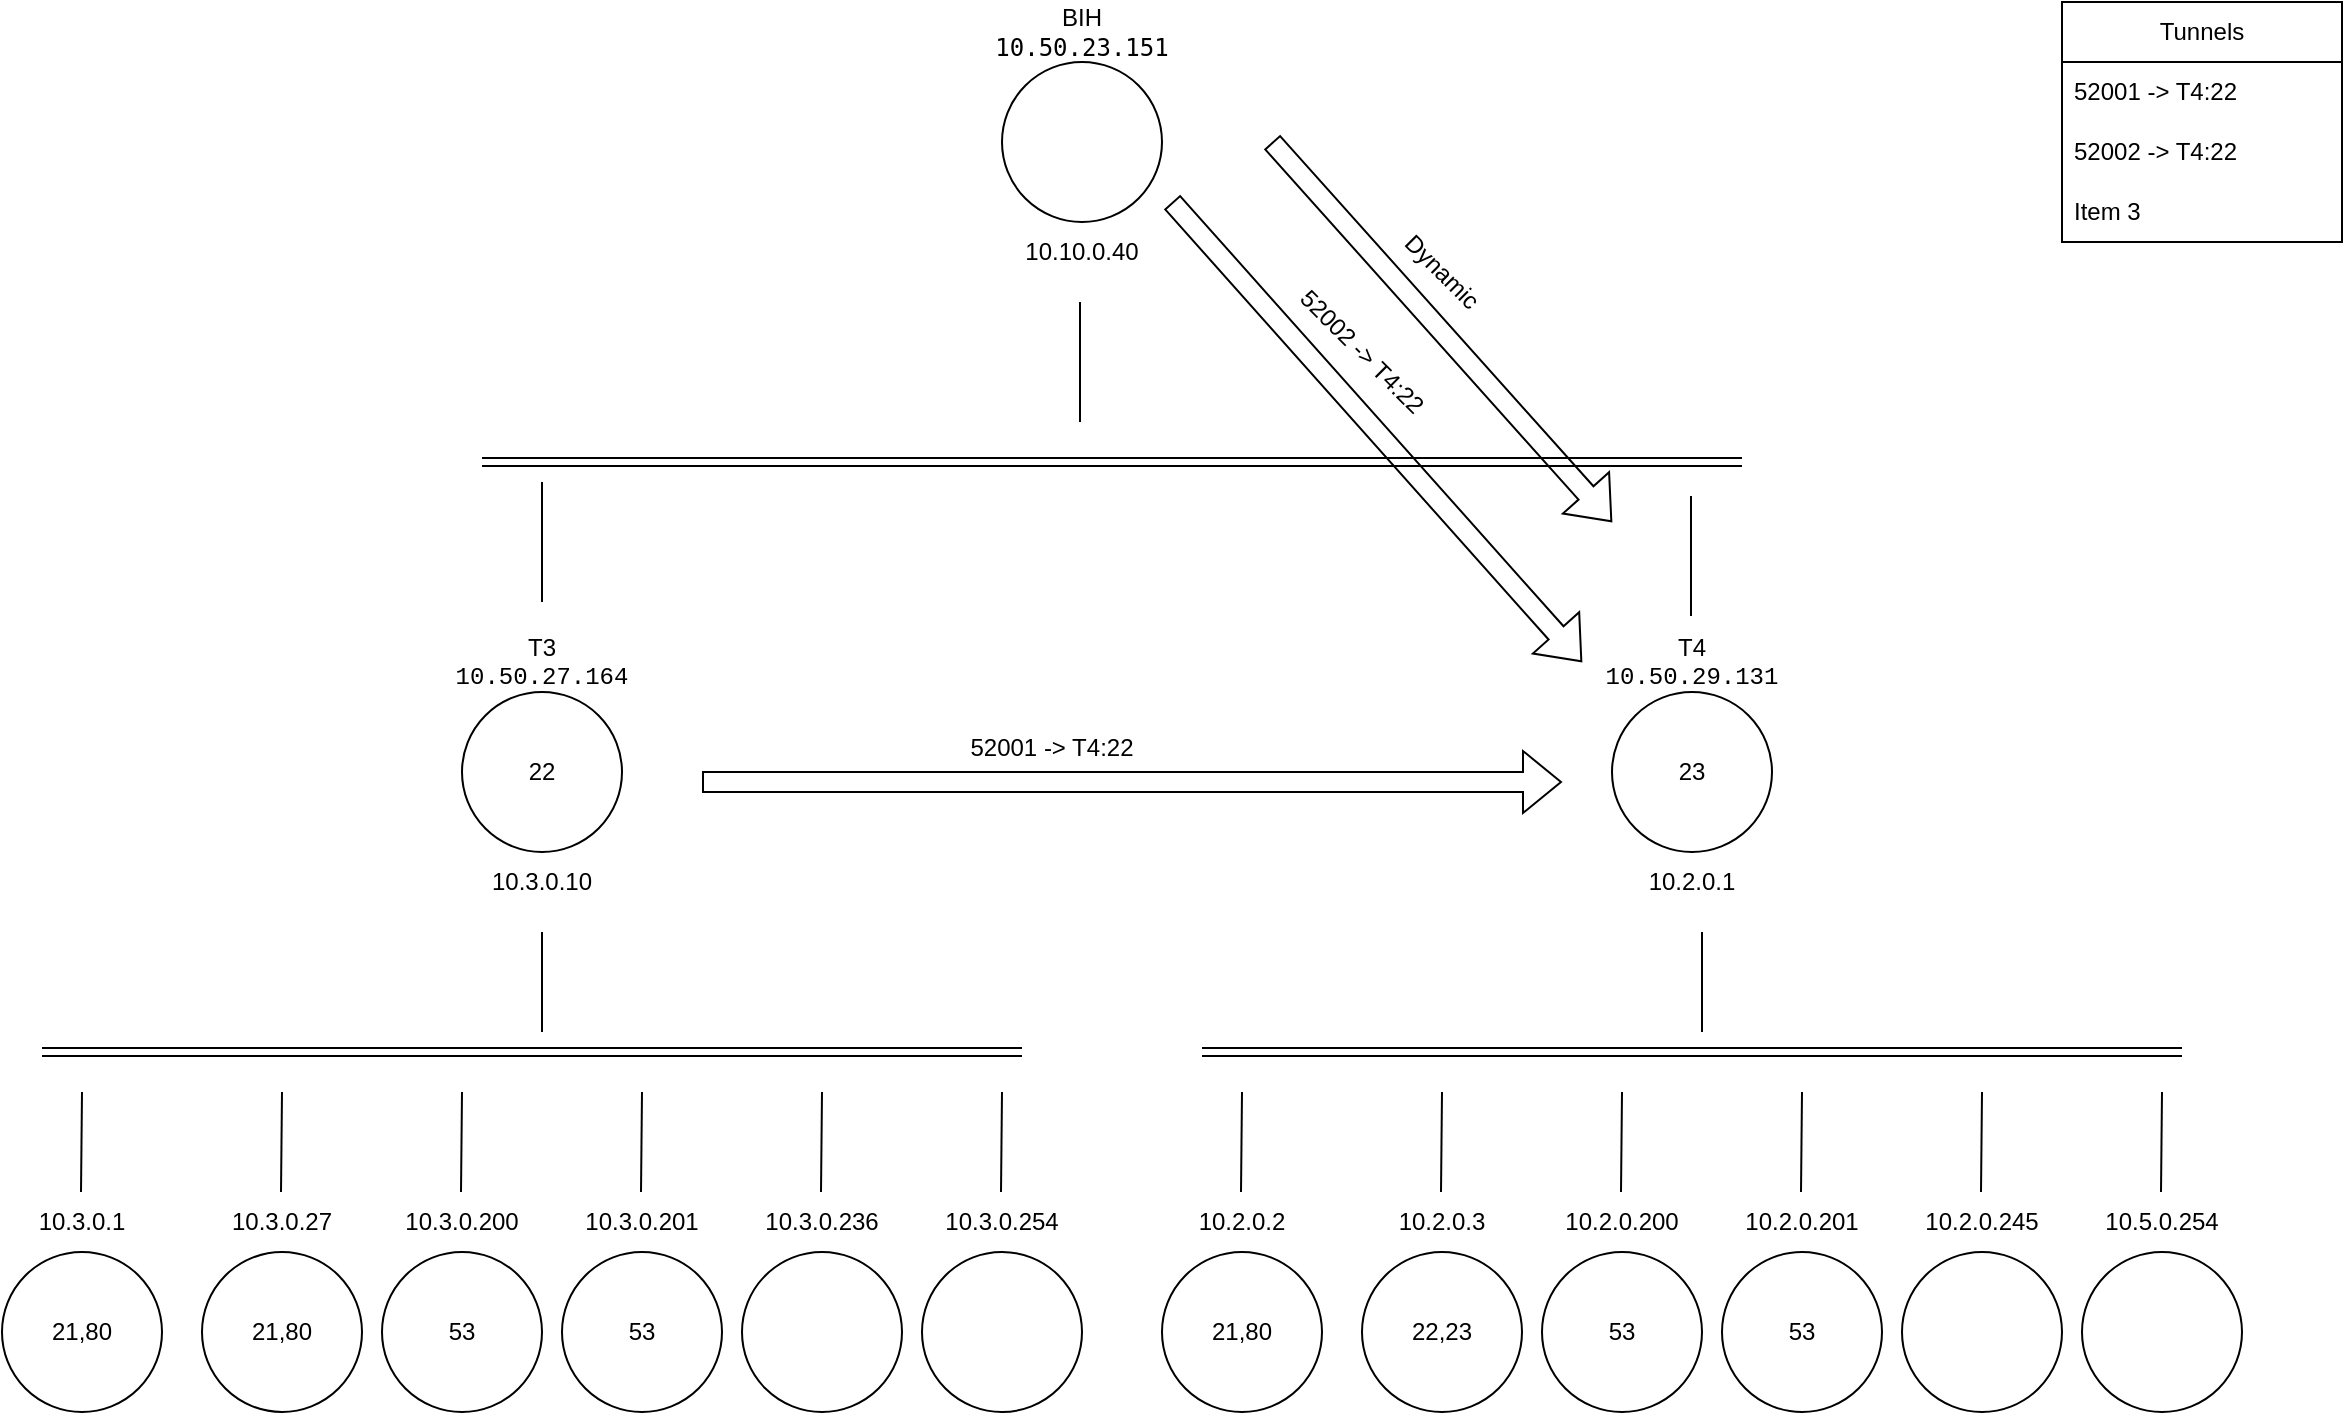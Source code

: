 <mxfile version="24.8.4">
  <diagram name="Page-1" id="ixsg6e2AebfVxs17hwH2">
    <mxGraphModel dx="2284" dy="822" grid="1" gridSize="10" guides="1" tooltips="1" connect="1" arrows="1" fold="1" page="1" pageScale="1" pageWidth="850" pageHeight="1100" math="0" shadow="0">
      <root>
        <mxCell id="0" />
        <mxCell id="1" parent="0" />
        <mxCell id="Y8kWIEE1diTFadLrnRW2-1" value="" style="ellipse;whiteSpace=wrap;html=1;aspect=fixed;" vertex="1" parent="1">
          <mxGeometry x="80" y="110" width="80" height="80" as="geometry" />
        </mxCell>
        <mxCell id="Y8kWIEE1diTFadLrnRW2-2" value="" style="ellipse;whiteSpace=wrap;html=1;aspect=fixed;" vertex="1" parent="1">
          <mxGeometry x="-190" y="425" width="80" height="80" as="geometry" />
        </mxCell>
        <mxCell id="Y8kWIEE1diTFadLrnRW2-3" value="&lt;div&gt;BIH&lt;/div&gt;&lt;div&gt;&lt;code&gt;&lt;code&gt;&lt;code&gt;10.50.23.151&lt;/code&gt;&lt;/code&gt;&lt;/code&gt;&lt;/div&gt;" style="text;html=1;align=center;verticalAlign=middle;whiteSpace=wrap;rounded=0;" vertex="1" parent="1">
          <mxGeometry x="90" y="80" width="60" height="30" as="geometry" />
        </mxCell>
        <mxCell id="Y8kWIEE1diTFadLrnRW2-4" value="10.3.0.1" style="text;html=1;align=center;verticalAlign=middle;whiteSpace=wrap;rounded=0;" vertex="1" parent="1">
          <mxGeometry x="-410" y="675" width="60" height="30" as="geometry" />
        </mxCell>
        <mxCell id="Y8kWIEE1diTFadLrnRW2-5" value="T3&lt;br&gt;&lt;div&gt;&lt;code class=&quot;western&quot;&gt;10.50.27.164&lt;/code&gt;&lt;/div&gt;&lt;div&gt;&lt;style type=&quot;text/css&quot;&gt;blockquote { margin-left: 0.39in; margin-right: 0.39in; background: transparent }p { margin-bottom: 0.1in; line-height: 115%; background: transparent }code.western { font-family: &quot;Liberation Mono&quot;, monospace }code.cjk { font-family: &quot;Noto Sans Mono CJK SC&quot;, monospace }code.ctl { font-family: &quot;Liberation Mono&quot;, monospace }&lt;/style&gt;&lt;/div&gt;" style="text;html=1;align=center;verticalAlign=middle;whiteSpace=wrap;rounded=0;" vertex="1" parent="1">
          <mxGeometry x="-180" y="395" width="60" height="30" as="geometry" />
        </mxCell>
        <mxCell id="Y8kWIEE1diTFadLrnRW2-6" value="" style="ellipse;whiteSpace=wrap;html=1;aspect=fixed;" vertex="1" parent="1">
          <mxGeometry x="-420" y="705" width="80" height="80" as="geometry" />
        </mxCell>
        <mxCell id="Y8kWIEE1diTFadLrnRW2-7" value="" style="endArrow=none;html=1;rounded=0;" edge="1" parent="1">
          <mxGeometry width="50" height="50" relative="1" as="geometry">
            <mxPoint x="-150" y="595" as="sourcePoint" />
            <mxPoint x="-150" y="545" as="targetPoint" />
          </mxGeometry>
        </mxCell>
        <mxCell id="Y8kWIEE1diTFadLrnRW2-8" value="" style="endArrow=none;html=1;rounded=0;" edge="1" parent="1">
          <mxGeometry width="50" height="50" relative="1" as="geometry">
            <mxPoint x="-150" y="380" as="sourcePoint" />
            <mxPoint x="-150" y="320" as="targetPoint" />
          </mxGeometry>
        </mxCell>
        <mxCell id="Y8kWIEE1diTFadLrnRW2-9" value="21,80" style="text;html=1;align=center;verticalAlign=middle;whiteSpace=wrap;rounded=0;" vertex="1" parent="1">
          <mxGeometry x="-410" y="730" width="60" height="30" as="geometry" />
        </mxCell>
        <mxCell id="Y8kWIEE1diTFadLrnRW2-11" value="10.3.0.10" style="text;html=1;align=center;verticalAlign=middle;whiteSpace=wrap;rounded=0;" vertex="1" parent="1">
          <mxGeometry x="-180" y="505" width="60" height="30" as="geometry" />
        </mxCell>
        <mxCell id="Y8kWIEE1diTFadLrnRW2-12" value="22" style="text;html=1;align=center;verticalAlign=middle;whiteSpace=wrap;rounded=0;" vertex="1" parent="1">
          <mxGeometry x="-180" y="450" width="60" height="30" as="geometry" />
        </mxCell>
        <mxCell id="Y8kWIEE1diTFadLrnRW2-14" value="" style="shape=link;html=1;rounded=0;" edge="1" parent="1">
          <mxGeometry width="100" relative="1" as="geometry">
            <mxPoint x="-400" y="605" as="sourcePoint" />
            <mxPoint x="90" y="605" as="targetPoint" />
          </mxGeometry>
        </mxCell>
        <mxCell id="Y8kWIEE1diTFadLrnRW2-15" value="" style="endArrow=none;html=1;rounded=0;" edge="1" parent="1">
          <mxGeometry width="50" height="50" relative="1" as="geometry">
            <mxPoint x="-380.5" y="675" as="sourcePoint" />
            <mxPoint x="-380" y="625" as="targetPoint" />
          </mxGeometry>
        </mxCell>
        <mxCell id="Y8kWIEE1diTFadLrnRW2-16" value="10.3.0.27" style="text;html=1;align=center;verticalAlign=middle;whiteSpace=wrap;rounded=0;" vertex="1" parent="1">
          <mxGeometry x="-310" y="675" width="60" height="30" as="geometry" />
        </mxCell>
        <mxCell id="Y8kWIEE1diTFadLrnRW2-17" value="" style="ellipse;whiteSpace=wrap;html=1;aspect=fixed;" vertex="1" parent="1">
          <mxGeometry x="-320" y="705" width="80" height="80" as="geometry" />
        </mxCell>
        <mxCell id="Y8kWIEE1diTFadLrnRW2-18" value="21,80" style="text;html=1;align=center;verticalAlign=middle;whiteSpace=wrap;rounded=0;" vertex="1" parent="1">
          <mxGeometry x="-310" y="730" width="60" height="30" as="geometry" />
        </mxCell>
        <mxCell id="Y8kWIEE1diTFadLrnRW2-19" value="" style="endArrow=none;html=1;rounded=0;" edge="1" parent="1">
          <mxGeometry width="50" height="50" relative="1" as="geometry">
            <mxPoint x="-280.5" y="675" as="sourcePoint" />
            <mxPoint x="-280" y="625" as="targetPoint" />
          </mxGeometry>
        </mxCell>
        <mxCell id="Y8kWIEE1diTFadLrnRW2-20" value="10.3.0.200" style="text;html=1;align=center;verticalAlign=middle;whiteSpace=wrap;rounded=0;" vertex="1" parent="1">
          <mxGeometry x="-220" y="675" width="60" height="30" as="geometry" />
        </mxCell>
        <mxCell id="Y8kWIEE1diTFadLrnRW2-21" value="" style="ellipse;whiteSpace=wrap;html=1;aspect=fixed;" vertex="1" parent="1">
          <mxGeometry x="-230" y="705" width="80" height="80" as="geometry" />
        </mxCell>
        <mxCell id="Y8kWIEE1diTFadLrnRW2-22" value="53" style="text;html=1;align=center;verticalAlign=middle;whiteSpace=wrap;rounded=0;" vertex="1" parent="1">
          <mxGeometry x="-220" y="730" width="60" height="30" as="geometry" />
        </mxCell>
        <mxCell id="Y8kWIEE1diTFadLrnRW2-23" value="" style="endArrow=none;html=1;rounded=0;" edge="1" parent="1">
          <mxGeometry width="50" height="50" relative="1" as="geometry">
            <mxPoint x="-190.5" y="675" as="sourcePoint" />
            <mxPoint x="-190" y="625" as="targetPoint" />
          </mxGeometry>
        </mxCell>
        <mxCell id="Y8kWIEE1diTFadLrnRW2-24" value="10.3.0.201" style="text;html=1;align=center;verticalAlign=middle;whiteSpace=wrap;rounded=0;" vertex="1" parent="1">
          <mxGeometry x="-130" y="675" width="60" height="30" as="geometry" />
        </mxCell>
        <mxCell id="Y8kWIEE1diTFadLrnRW2-25" value="" style="ellipse;whiteSpace=wrap;html=1;aspect=fixed;" vertex="1" parent="1">
          <mxGeometry x="-140" y="705" width="80" height="80" as="geometry" />
        </mxCell>
        <mxCell id="Y8kWIEE1diTFadLrnRW2-26" value="53" style="text;html=1;align=center;verticalAlign=middle;whiteSpace=wrap;rounded=0;" vertex="1" parent="1">
          <mxGeometry x="-130" y="730" width="60" height="30" as="geometry" />
        </mxCell>
        <mxCell id="Y8kWIEE1diTFadLrnRW2-27" value="" style="endArrow=none;html=1;rounded=0;" edge="1" parent="1">
          <mxGeometry width="50" height="50" relative="1" as="geometry">
            <mxPoint x="-100.5" y="675" as="sourcePoint" />
            <mxPoint x="-100" y="625" as="targetPoint" />
          </mxGeometry>
        </mxCell>
        <mxCell id="Y8kWIEE1diTFadLrnRW2-28" value="10.10.0.40" style="text;html=1;align=center;verticalAlign=middle;whiteSpace=wrap;rounded=0;" vertex="1" parent="1">
          <mxGeometry x="90" y="190" width="60" height="30" as="geometry" />
        </mxCell>
        <mxCell id="Y8kWIEE1diTFadLrnRW2-29" value="10.3.0.236" style="text;html=1;align=center;verticalAlign=middle;whiteSpace=wrap;rounded=0;" vertex="1" parent="1">
          <mxGeometry x="-40" y="675" width="60" height="30" as="geometry" />
        </mxCell>
        <mxCell id="Y8kWIEE1diTFadLrnRW2-30" value="" style="ellipse;whiteSpace=wrap;html=1;aspect=fixed;" vertex="1" parent="1">
          <mxGeometry x="-50" y="705" width="80" height="80" as="geometry" />
        </mxCell>
        <mxCell id="Y8kWIEE1diTFadLrnRW2-32" value="" style="endArrow=none;html=1;rounded=0;" edge="1" parent="1">
          <mxGeometry width="50" height="50" relative="1" as="geometry">
            <mxPoint x="-10.5" y="675" as="sourcePoint" />
            <mxPoint x="-10" y="625" as="targetPoint" />
          </mxGeometry>
        </mxCell>
        <mxCell id="Y8kWIEE1diTFadLrnRW2-33" value="10.3.0.254" style="text;html=1;align=center;verticalAlign=middle;whiteSpace=wrap;rounded=0;" vertex="1" parent="1">
          <mxGeometry x="50" y="675" width="60" height="30" as="geometry" />
        </mxCell>
        <mxCell id="Y8kWIEE1diTFadLrnRW2-34" value="" style="ellipse;whiteSpace=wrap;html=1;aspect=fixed;" vertex="1" parent="1">
          <mxGeometry x="40" y="705" width="80" height="80" as="geometry" />
        </mxCell>
        <mxCell id="Y8kWIEE1diTFadLrnRW2-36" value="" style="endArrow=none;html=1;rounded=0;" edge="1" parent="1">
          <mxGeometry width="50" height="50" relative="1" as="geometry">
            <mxPoint x="79.5" y="675" as="sourcePoint" />
            <mxPoint x="80" y="625" as="targetPoint" />
          </mxGeometry>
        </mxCell>
        <mxCell id="Y8kWIEE1diTFadLrnRW2-37" value="" style="shape=link;html=1;rounded=0;" edge="1" parent="1">
          <mxGeometry width="100" relative="1" as="geometry">
            <mxPoint x="-180" y="310" as="sourcePoint" />
            <mxPoint x="450" y="310" as="targetPoint" />
          </mxGeometry>
        </mxCell>
        <mxCell id="Y8kWIEE1diTFadLrnRW2-38" value="" style="endArrow=none;html=1;rounded=0;" edge="1" parent="1">
          <mxGeometry width="50" height="50" relative="1" as="geometry">
            <mxPoint x="119" y="290" as="sourcePoint" />
            <mxPoint x="119" y="230" as="targetPoint" />
          </mxGeometry>
        </mxCell>
        <mxCell id="Y8kWIEE1diTFadLrnRW2-39" value="" style="ellipse;whiteSpace=wrap;html=1;aspect=fixed;" vertex="1" parent="1">
          <mxGeometry x="385" y="425" width="80" height="80" as="geometry" />
        </mxCell>
        <mxCell id="Y8kWIEE1diTFadLrnRW2-40" value="&lt;div&gt;T4&lt;/div&gt;&lt;div&gt;&lt;code class=&quot;western&quot;&gt;10.50.29.131&lt;/code&gt;&lt;br&gt;&lt;style type=&quot;text/css&quot;&gt;blockquote { margin-left: 0.39in; margin-right: 0.39in; background: transparent }p { margin-bottom: 0.1in; line-height: 115%; background: transparent }code.western { font-family: &quot;Liberation Mono&quot;, monospace }code.cjk { font-family: &quot;Noto Sans Mono CJK SC&quot;, monospace }code.ctl { font-family: &quot;Liberation Mono&quot;, monospace }&lt;/style&gt;&lt;/div&gt;&lt;div&gt;&lt;style type=&quot;text/css&quot;&gt;blockquote { margin-left: 0.39in; margin-right: 0.39in; background: transparent }p { margin-bottom: 0.1in; line-height: 115%; background: transparent }code.western { font-family: &quot;Liberation Mono&quot;, monospace }code.cjk { font-family: &quot;Noto Sans Mono CJK SC&quot;, monospace }code.ctl { font-family: &quot;Liberation Mono&quot;, monospace }&lt;/style&gt;&lt;/div&gt;" style="text;html=1;align=center;verticalAlign=middle;whiteSpace=wrap;rounded=0;" vertex="1" parent="1">
          <mxGeometry x="395" y="395" width="60" height="30" as="geometry" />
        </mxCell>
        <mxCell id="Y8kWIEE1diTFadLrnRW2-41" value="10.2.0.1" style="text;html=1;align=center;verticalAlign=middle;whiteSpace=wrap;rounded=0;" vertex="1" parent="1">
          <mxGeometry x="395" y="505" width="60" height="30" as="geometry" />
        </mxCell>
        <mxCell id="Y8kWIEE1diTFadLrnRW2-42" value="23" style="text;html=1;align=center;verticalAlign=middle;whiteSpace=wrap;rounded=0;" vertex="1" parent="1">
          <mxGeometry x="395" y="450" width="60" height="30" as="geometry" />
        </mxCell>
        <mxCell id="Y8kWIEE1diTFadLrnRW2-43" value="" style="endArrow=none;html=1;rounded=0;" edge="1" parent="1">
          <mxGeometry width="50" height="50" relative="1" as="geometry">
            <mxPoint x="424.5" y="387" as="sourcePoint" />
            <mxPoint x="424.5" y="327" as="targetPoint" />
          </mxGeometry>
        </mxCell>
        <mxCell id="Y8kWIEE1diTFadLrnRW2-44" value="Tunnels" style="swimlane;fontStyle=0;childLayout=stackLayout;horizontal=1;startSize=30;horizontalStack=0;resizeParent=1;resizeParentMax=0;resizeLast=0;collapsible=1;marginBottom=0;whiteSpace=wrap;html=1;" vertex="1" parent="1">
          <mxGeometry x="610" y="80" width="140" height="120" as="geometry" />
        </mxCell>
        <mxCell id="Y8kWIEE1diTFadLrnRW2-45" value="52001 -&amp;gt; T4:22" style="text;strokeColor=none;fillColor=none;align=left;verticalAlign=middle;spacingLeft=4;spacingRight=4;overflow=hidden;points=[[0,0.5],[1,0.5]];portConstraint=eastwest;rotatable=0;whiteSpace=wrap;html=1;" vertex="1" parent="Y8kWIEE1diTFadLrnRW2-44">
          <mxGeometry y="30" width="140" height="30" as="geometry" />
        </mxCell>
        <mxCell id="Y8kWIEE1diTFadLrnRW2-46" value="52002 -&amp;gt; T4:22" style="text;strokeColor=none;fillColor=none;align=left;verticalAlign=middle;spacingLeft=4;spacingRight=4;overflow=hidden;points=[[0,0.5],[1,0.5]];portConstraint=eastwest;rotatable=0;whiteSpace=wrap;html=1;" vertex="1" parent="Y8kWIEE1diTFadLrnRW2-44">
          <mxGeometry y="60" width="140" height="30" as="geometry" />
        </mxCell>
        <mxCell id="Y8kWIEE1diTFadLrnRW2-47" value="Item 3" style="text;strokeColor=none;fillColor=none;align=left;verticalAlign=middle;spacingLeft=4;spacingRight=4;overflow=hidden;points=[[0,0.5],[1,0.5]];portConstraint=eastwest;rotatable=0;whiteSpace=wrap;html=1;" vertex="1" parent="Y8kWIEE1diTFadLrnRW2-44">
          <mxGeometry y="90" width="140" height="30" as="geometry" />
        </mxCell>
        <mxCell id="Y8kWIEE1diTFadLrnRW2-48" value="" style="shape=flexArrow;endArrow=classic;html=1;rounded=0;" edge="1" parent="1">
          <mxGeometry width="50" height="50" relative="1" as="geometry">
            <mxPoint x="165" y="180" as="sourcePoint" />
            <mxPoint x="370" y="410" as="targetPoint" />
          </mxGeometry>
        </mxCell>
        <mxCell id="Y8kWIEE1diTFadLrnRW2-49" value="10.2.0.2" style="text;html=1;align=center;verticalAlign=middle;whiteSpace=wrap;rounded=0;" vertex="1" parent="1">
          <mxGeometry x="170" y="675" width="60" height="30" as="geometry" />
        </mxCell>
        <mxCell id="Y8kWIEE1diTFadLrnRW2-50" value="21,80" style="ellipse;whiteSpace=wrap;html=1;aspect=fixed;" vertex="1" parent="1">
          <mxGeometry x="160" y="705" width="80" height="80" as="geometry" />
        </mxCell>
        <mxCell id="Y8kWIEE1diTFadLrnRW2-51" value="" style="endArrow=none;html=1;rounded=0;" edge="1" parent="1">
          <mxGeometry width="50" height="50" relative="1" as="geometry">
            <mxPoint x="430" y="595" as="sourcePoint" />
            <mxPoint x="430" y="545" as="targetPoint" />
          </mxGeometry>
        </mxCell>
        <mxCell id="Y8kWIEE1diTFadLrnRW2-53" value="" style="shape=link;html=1;rounded=0;" edge="1" parent="1">
          <mxGeometry width="100" relative="1" as="geometry">
            <mxPoint x="180" y="605" as="sourcePoint" />
            <mxPoint x="670" y="605" as="targetPoint" />
          </mxGeometry>
        </mxCell>
        <mxCell id="Y8kWIEE1diTFadLrnRW2-54" value="" style="endArrow=none;html=1;rounded=0;" edge="1" parent="1">
          <mxGeometry width="50" height="50" relative="1" as="geometry">
            <mxPoint x="199.5" y="675" as="sourcePoint" />
            <mxPoint x="200" y="625" as="targetPoint" />
          </mxGeometry>
        </mxCell>
        <mxCell id="Y8kWIEE1diTFadLrnRW2-55" value="10.2.0.3" style="text;html=1;align=center;verticalAlign=middle;whiteSpace=wrap;rounded=0;" vertex="1" parent="1">
          <mxGeometry x="270" y="675" width="60" height="30" as="geometry" />
        </mxCell>
        <mxCell id="Y8kWIEE1diTFadLrnRW2-56" value="22,23" style="ellipse;whiteSpace=wrap;html=1;aspect=fixed;" vertex="1" parent="1">
          <mxGeometry x="260" y="705" width="80" height="80" as="geometry" />
        </mxCell>
        <mxCell id="Y8kWIEE1diTFadLrnRW2-58" value="" style="endArrow=none;html=1;rounded=0;" edge="1" parent="1">
          <mxGeometry width="50" height="50" relative="1" as="geometry">
            <mxPoint x="299.5" y="675" as="sourcePoint" />
            <mxPoint x="300" y="625" as="targetPoint" />
          </mxGeometry>
        </mxCell>
        <mxCell id="Y8kWIEE1diTFadLrnRW2-59" value="10.2.0.200" style="text;html=1;align=center;verticalAlign=middle;whiteSpace=wrap;rounded=0;" vertex="1" parent="1">
          <mxGeometry x="360" y="675" width="60" height="30" as="geometry" />
        </mxCell>
        <mxCell id="Y8kWIEE1diTFadLrnRW2-60" value="53" style="ellipse;whiteSpace=wrap;html=1;aspect=fixed;" vertex="1" parent="1">
          <mxGeometry x="350" y="705" width="80" height="80" as="geometry" />
        </mxCell>
        <mxCell id="Y8kWIEE1diTFadLrnRW2-62" value="" style="endArrow=none;html=1;rounded=0;" edge="1" parent="1">
          <mxGeometry width="50" height="50" relative="1" as="geometry">
            <mxPoint x="389.5" y="675" as="sourcePoint" />
            <mxPoint x="390" y="625" as="targetPoint" />
          </mxGeometry>
        </mxCell>
        <mxCell id="Y8kWIEE1diTFadLrnRW2-63" value="10.2.0.201" style="text;html=1;align=center;verticalAlign=middle;whiteSpace=wrap;rounded=0;" vertex="1" parent="1">
          <mxGeometry x="450" y="675" width="60" height="30" as="geometry" />
        </mxCell>
        <mxCell id="Y8kWIEE1diTFadLrnRW2-64" value="53" style="ellipse;whiteSpace=wrap;html=1;aspect=fixed;" vertex="1" parent="1">
          <mxGeometry x="440" y="705" width="80" height="80" as="geometry" />
        </mxCell>
        <mxCell id="Y8kWIEE1diTFadLrnRW2-66" value="" style="endArrow=none;html=1;rounded=0;" edge="1" parent="1">
          <mxGeometry width="50" height="50" relative="1" as="geometry">
            <mxPoint x="479.5" y="675" as="sourcePoint" />
            <mxPoint x="480" y="625" as="targetPoint" />
          </mxGeometry>
        </mxCell>
        <mxCell id="Y8kWIEE1diTFadLrnRW2-67" value="10.2.0.245" style="text;html=1;align=center;verticalAlign=middle;whiteSpace=wrap;rounded=0;" vertex="1" parent="1">
          <mxGeometry x="540" y="675" width="60" height="30" as="geometry" />
        </mxCell>
        <mxCell id="Y8kWIEE1diTFadLrnRW2-68" value="" style="ellipse;whiteSpace=wrap;html=1;aspect=fixed;" vertex="1" parent="1">
          <mxGeometry x="530" y="705" width="80" height="80" as="geometry" />
        </mxCell>
        <mxCell id="Y8kWIEE1diTFadLrnRW2-69" value="" style="endArrow=none;html=1;rounded=0;" edge="1" parent="1">
          <mxGeometry width="50" height="50" relative="1" as="geometry">
            <mxPoint x="569.5" y="675" as="sourcePoint" />
            <mxPoint x="570" y="625" as="targetPoint" />
          </mxGeometry>
        </mxCell>
        <mxCell id="Y8kWIEE1diTFadLrnRW2-70" value="10.5.0.254" style="text;html=1;align=center;verticalAlign=middle;whiteSpace=wrap;rounded=0;" vertex="1" parent="1">
          <mxGeometry x="630" y="675" width="60" height="30" as="geometry" />
        </mxCell>
        <mxCell id="Y8kWIEE1diTFadLrnRW2-71" value="" style="ellipse;whiteSpace=wrap;html=1;aspect=fixed;" vertex="1" parent="1">
          <mxGeometry x="620" y="705" width="80" height="80" as="geometry" />
        </mxCell>
        <mxCell id="Y8kWIEE1diTFadLrnRW2-72" value="" style="endArrow=none;html=1;rounded=0;" edge="1" parent="1">
          <mxGeometry width="50" height="50" relative="1" as="geometry">
            <mxPoint x="659.5" y="675" as="sourcePoint" />
            <mxPoint x="660" y="625" as="targetPoint" />
          </mxGeometry>
        </mxCell>
        <mxCell id="Y8kWIEE1diTFadLrnRW2-73" value="" style="shape=flexArrow;endArrow=classic;html=1;rounded=0;" edge="1" parent="1">
          <mxGeometry width="50" height="50" relative="1" as="geometry">
            <mxPoint x="-70" y="470" as="sourcePoint" />
            <mxPoint x="360" y="470" as="targetPoint" />
          </mxGeometry>
        </mxCell>
        <mxCell id="Y8kWIEE1diTFadLrnRW2-74" value="52001 -&amp;gt; T4:22" style="text;html=1;align=center;verticalAlign=middle;whiteSpace=wrap;rounded=0;" vertex="1" parent="1">
          <mxGeometry x="60" y="440" width="90" height="25" as="geometry" />
        </mxCell>
        <mxCell id="Y8kWIEE1diTFadLrnRW2-75" value="52002 -&amp;gt; T4:22" style="text;html=1;align=center;verticalAlign=middle;whiteSpace=wrap;rounded=0;rotation=45;" vertex="1" parent="1">
          <mxGeometry x="210" y="240" width="100" height="30" as="geometry" />
        </mxCell>
        <mxCell id="Y8kWIEE1diTFadLrnRW2-76" value="" style="shape=flexArrow;endArrow=classic;html=1;rounded=0;" edge="1" parent="1">
          <mxGeometry width="50" height="50" relative="1" as="geometry">
            <mxPoint x="215" y="150" as="sourcePoint" />
            <mxPoint x="385" y="340" as="targetPoint" />
          </mxGeometry>
        </mxCell>
        <mxCell id="Y8kWIEE1diTFadLrnRW2-77" value="Dynamic" style="text;html=1;align=center;verticalAlign=middle;whiteSpace=wrap;rounded=0;rotation=45;" vertex="1" parent="1">
          <mxGeometry x="270" y="200" width="60" height="30" as="geometry" />
        </mxCell>
      </root>
    </mxGraphModel>
  </diagram>
</mxfile>
